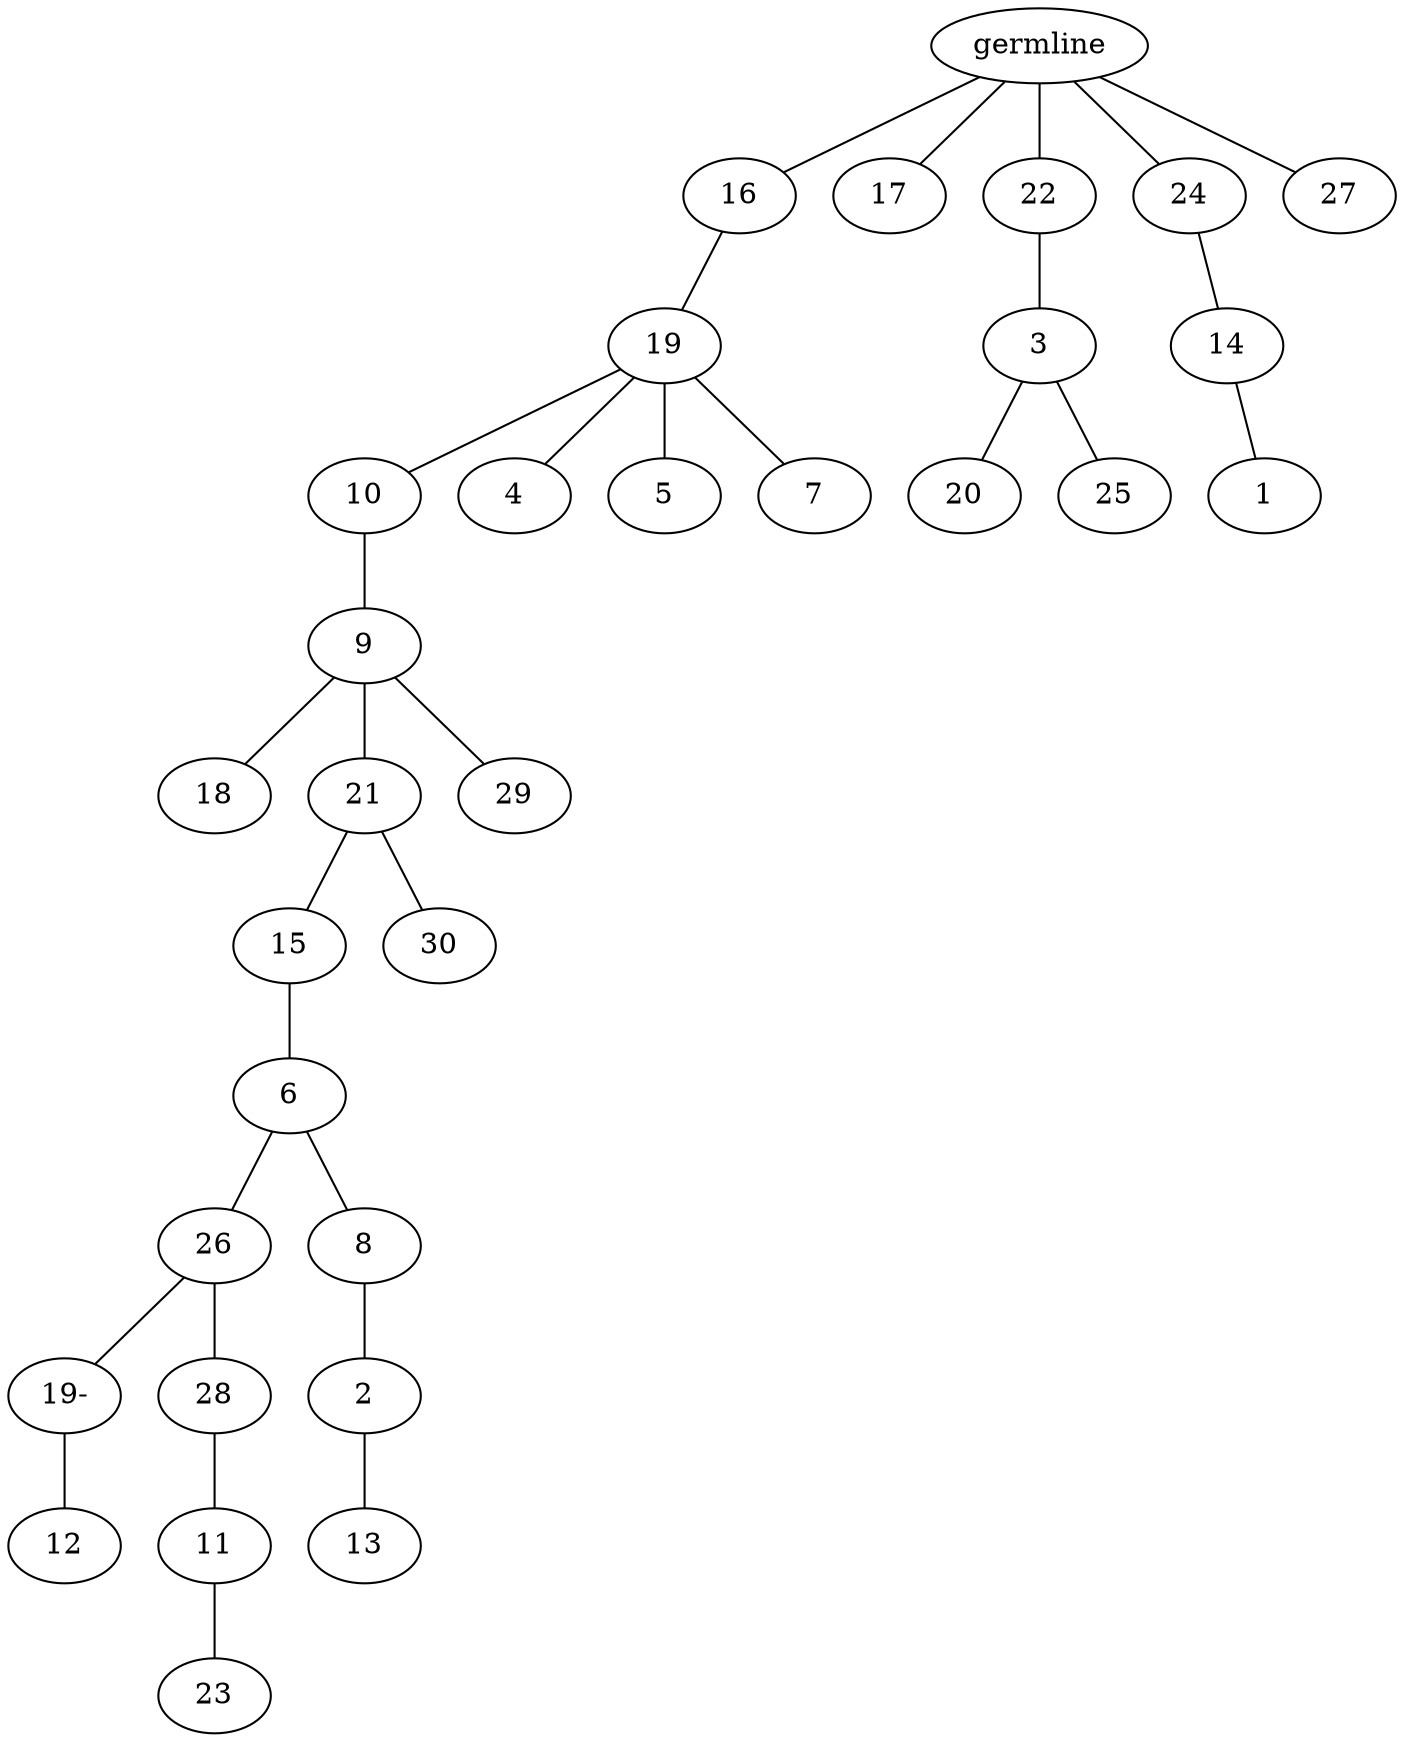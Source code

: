 graph tree {
    "140203056871744" [label="germline"];
    "140203056942912" [label="16"];
    "140203056942816" [label="19"];
    "140203056942864" [label="10"];
    "140203056914880" [label="9"];
    "140203056915168" [label="18"];
    "140203056914976" [label="21"];
    "140203056915264" [label="15"];
    "140203056915840" [label="6"];
    "140203056916176" [label="26"];
    "140203056916464" [label="19-"];
    "140203056916752" [label="12"];
    "140203056917280" [label="28"];
    "140203056916896" [label="11"];
    "140203062396576" [label="23"];
    "140203056917568" [label="8"];
    "140203056916272" [label="2"];
    "140203056917232" [label="13"];
    "140203056916416" [label="30"];
    "140203056918288" [label="29"];
    "140203056914544" [label="4"];
    "140203056916128" [label="5"];
    "140203056917520" [label="7"];
    "140203056942336" [label="17"];
    "140203056942960" [label="22"];
    "140203056914592" [label="3"];
    "140203056917088" [label="20"];
    "140203056915984" [label="25"];
    "140203056917904" [label="24"];
    "140203056917760" [label="14"];
    "140203056918480" [label="1"];
    "140203056915456" [label="27"];
    "140203056871744" -- "140203056942912";
    "140203056871744" -- "140203056942336";
    "140203056871744" -- "140203056942960";
    "140203056871744" -- "140203056917904";
    "140203056871744" -- "140203056915456";
    "140203056942912" -- "140203056942816";
    "140203056942816" -- "140203056942864";
    "140203056942816" -- "140203056914544";
    "140203056942816" -- "140203056916128";
    "140203056942816" -- "140203056917520";
    "140203056942864" -- "140203056914880";
    "140203056914880" -- "140203056915168";
    "140203056914880" -- "140203056914976";
    "140203056914880" -- "140203056918288";
    "140203056914976" -- "140203056915264";
    "140203056914976" -- "140203056916416";
    "140203056915264" -- "140203056915840";
    "140203056915840" -- "140203056916176";
    "140203056915840" -- "140203056917568";
    "140203056916176" -- "140203056916464";
    "140203056916176" -- "140203056917280";
    "140203056916464" -- "140203056916752";
    "140203056917280" -- "140203056916896";
    "140203056916896" -- "140203062396576";
    "140203056917568" -- "140203056916272";
    "140203056916272" -- "140203056917232";
    "140203056942960" -- "140203056914592";
    "140203056914592" -- "140203056917088";
    "140203056914592" -- "140203056915984";
    "140203056917904" -- "140203056917760";
    "140203056917760" -- "140203056918480";
}
